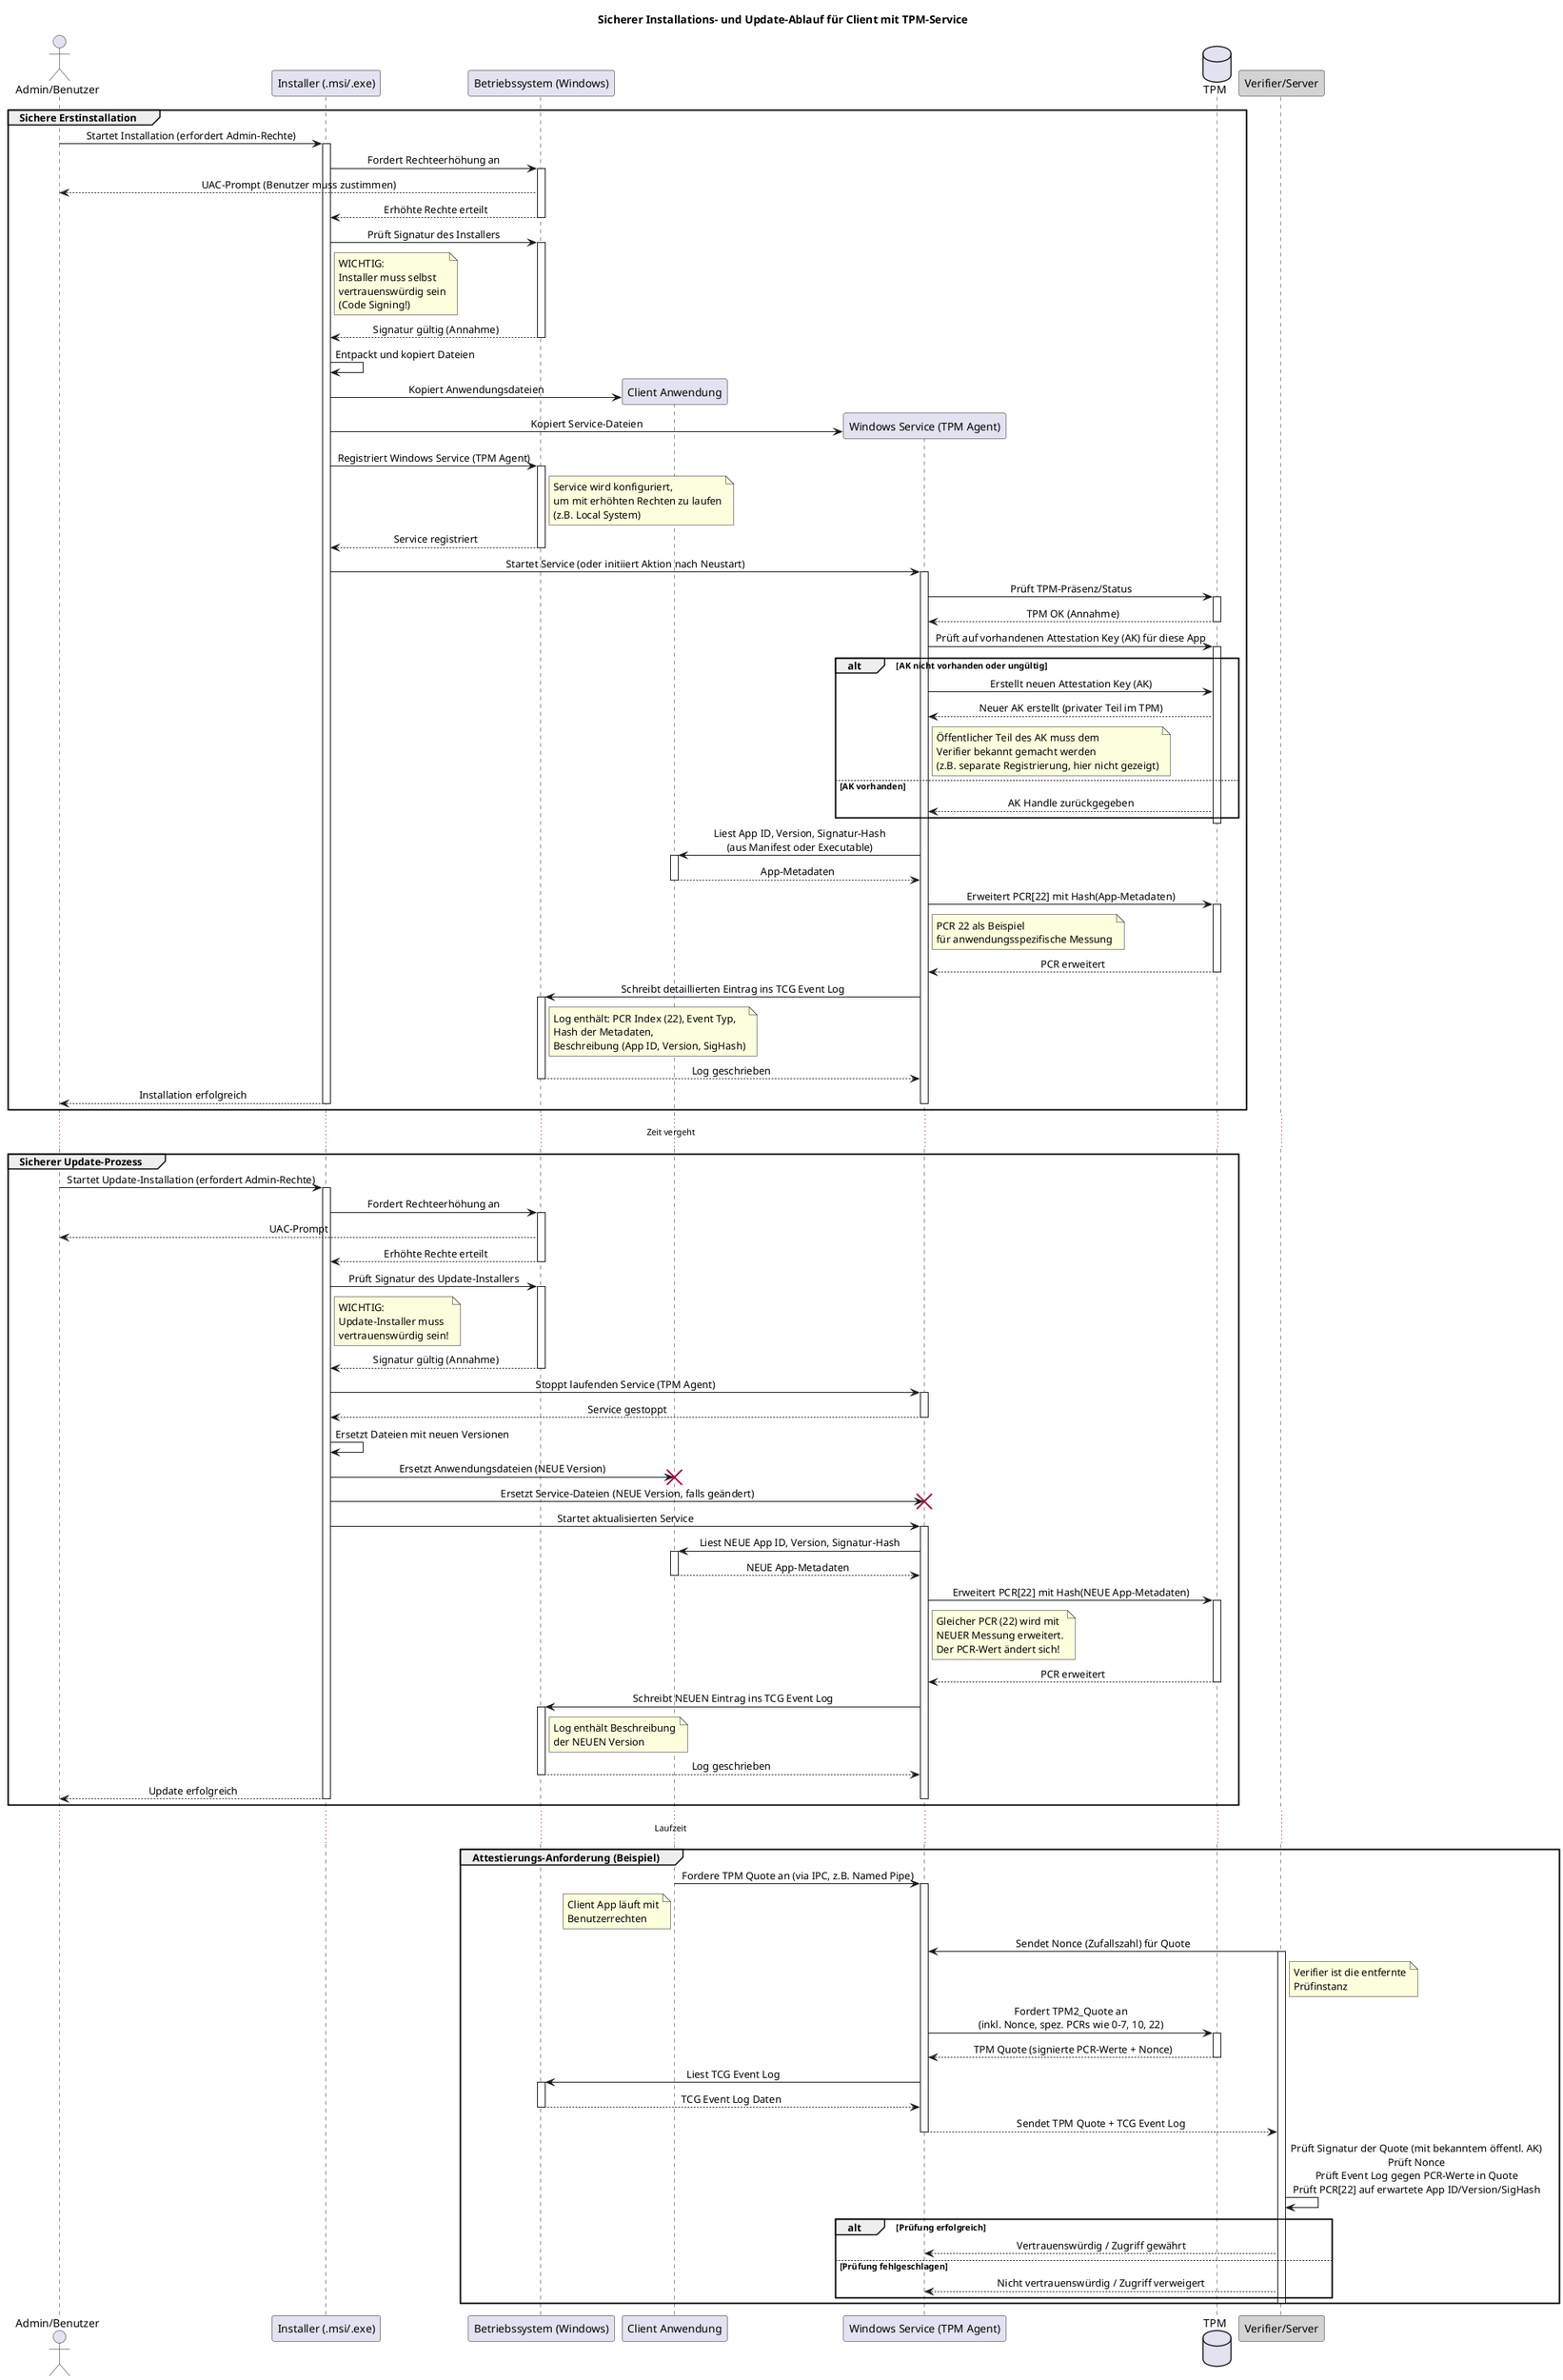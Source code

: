 @startuml
title Sicherer Installations- und Update-Ablauf für Client mit TPM-Service

actor "Admin/Benutzer" as User
participant "Installer (.msi/.exe)" as Installer
participant "Betriebssystem (Windows)" as OS
participant "Client Anwendung" as ClientApp
participant "Windows Service (TPM Agent)" as Service
database "TPM" as TPM
participant "Verifier/Server" as Verifier #LightGray

skinparam sequenceMessageAlign center

group Sichere Erstinstallation

    User -> Installer : Startet Installation (erfordert Admin-Rechte)
    activate Installer

    Installer -> OS : Fordert Rechteerhöhung an
    activate OS
    OS --> User : UAC-Prompt (Benutzer muss zustimmen)
    OS --> Installer : Erhöhte Rechte erteilt
    deactivate OS

    Installer -> OS : Prüft Signatur des Installers
    note right of Installer : WICHTIG:\nInstaller muss selbst\nvertrauenswürdig sein\n(Code Signing!)
    activate OS
    OS --> Installer : Signatur gültig (Annahme)
    deactivate OS

    Installer -> Installer : Entpackt und kopiert Dateien
    Installer -> ClientApp ** : Kopiert Anwendungsdateien
    Installer -> Service ** : Kopiert Service-Dateien

    Installer -> OS : Registriert Windows Service (TPM Agent)
    activate OS
    note right of OS : Service wird konfiguriert,\num mit erhöhten Rechten zu laufen\n(z.B. Local System)
    OS --> Installer : Service registriert
    deactivate OS

    Installer -> Service : Startet Service (oder initiiert Aktion nach Neustart)
    activate Service

    Service -> TPM : Prüft TPM-Präsenz/Status
    activate TPM
    TPM --> Service : TPM OK (Annahme)
    deactivate TPM

    Service -> TPM : Prüft auf vorhandenen Attestation Key (AK) für diese App
    activate TPM
    alt AK nicht vorhanden oder ungültig
        Service -> TPM : Erstellt neuen Attestation Key (AK)
        TPM --> Service : Neuer AK erstellt (privater Teil im TPM)
        note right of Service : Öffentlicher Teil des AK muss dem\nVerifier bekannt gemacht werden\n(z.B. separate Registrierung, hier nicht gezeigt)
    else AK vorhanden
        TPM --> Service : AK Handle zurückgegeben
    end
    deactivate TPM

    Service -> ClientApp : Liest App ID, Version, Signatur-Hash\n(aus Manifest oder Executable)
    activate ClientApp
    ClientApp --> Service : App-Metadaten
    deactivate ClientApp

    Service -> TPM : Erweitert PCR[22] mit Hash(App-Metadaten)
    note right of Service : PCR 22 als Beispiel\nfür anwendungsspezifische Messung
    activate TPM
    TPM --> Service : PCR erweitert
    deactivate TPM

    Service -> OS : Schreibt detaillierten Eintrag ins TCG Event Log
    activate OS
    note right of OS : Log enthält: PCR Index (22), Event Typ,\nHash der Metadaten,\nBeschreibung (App ID, Version, SigHash)
    OS --> Service : Log geschrieben
    deactivate OS

    Installer --> User : Installation erfolgreich
    deactivate Installer
    deactivate Service

end group

... Zeit vergeht ...

group Sicherer Update-Prozess

    User -> Installer : Startet Update-Installation (erfordert Admin-Rechte)
    activate Installer

    Installer -> OS : Fordert Rechteerhöhung an
    activate OS
    OS --> User : UAC-Prompt
    OS --> Installer : Erhöhte Rechte erteilt
    deactivate OS

    Installer -> OS : Prüft Signatur des Update-Installers
    activate OS
    note right of Installer : WICHTIG:\nUpdate-Installer muss\nvertrauenswürdig sein!
    OS --> Installer : Signatur gültig (Annahme)
    deactivate OS

    Installer -> Service : Stoppt laufenden Service (TPM Agent)
    activate Service
    Service --> Installer : Service gestoppt
    deactivate Service

    Installer -> Installer : Ersetzt Dateien mit neuen Versionen
    Installer -> ClientApp !! : Ersetzt Anwendungsdateien (NEUE Version)
    Installer -> Service !! : Ersetzt Service-Dateien (NEUE Version, falls geändert)

    Installer -> Service : Startet aktualisierten Service
    activate Service

    ' Der aktualisierte Service führt nun die Messung der NEUEN Version durch
    Service -> ClientApp : Liest NEUE App ID, Version, Signatur-Hash
    activate ClientApp
    ClientApp --> Service : NEUE App-Metadaten
    deactivate ClientApp

    Service -> TPM : Erweitert PCR[22] mit Hash(NEUE App-Metadaten)
    note right of Service : Gleicher PCR (22) wird mit\nNEUER Messung erweitert.\nDer PCR-Wert ändert sich!
    activate TPM
    TPM --> Service : PCR erweitert
    deactivate TPM

    Service -> OS : Schreibt NEUEN Eintrag ins TCG Event Log
    activate OS
    note right of OS : Log enthält Beschreibung\nder NEUEN Version
    OS --> Service : Log geschrieben
    deactivate OS

    Installer --> User : Update erfolgreich
    deactivate Installer
    deactivate Service

end group

... Laufzeit ...

group Attestierungs-Anforderung (Beispiel)

    ClientApp -> Service : Fordere TPM Quote an (via IPC, z.B. Named Pipe)
    note left of ClientApp : Client App läuft mit\nBenutzerrechten
    activate Service

    Verifier -> Service : Sendet Nonce (Zufallszahl) für Quote
    note right of Verifier : Verifier ist die entfernte\nPrüfinstanz
    activate Verifier

    Service -> TPM : Fordert TPM2_Quote an\n(inkl. Nonce, spez. PCRs wie 0-7, 10, 22)
    activate TPM
    TPM --> Service : TPM Quote (signierte PCR-Werte + Nonce)
    deactivate TPM

    Service -> OS : Liest TCG Event Log
    activate OS
    OS --> Service : TCG Event Log Daten
    deactivate OS

    Service --> Verifier : Sendet TPM Quote + TCG Event Log
    deactivate Service

    Verifier -> Verifier : Prüft Signatur der Quote (mit bekanntem öffentl. AK)\nPrüft Nonce\nPrüft Event Log gegen PCR-Werte in Quote\nPrüft PCR[22] auf erwartete App ID/Version/SigHash
    alt Prüfung erfolgreich
        Verifier --> Service : Vertrauenswürdig / Zugriff gewährt
    else Prüfung fehlgeschlagen
        Verifier --> Service : Nicht vertrauenswürdig / Zugriff verweigert
    end
    deactivate Verifier

end group

@enduml